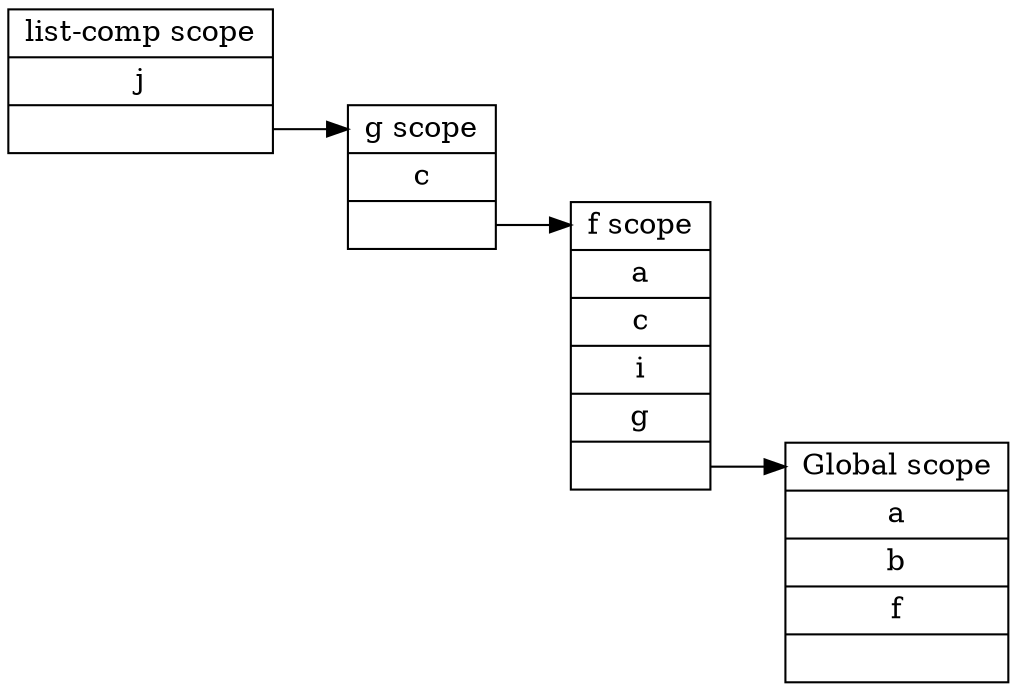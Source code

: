 digraph G {
	graph [
		rankdir = "LR"
	]

	global [
		label = "<s> Global scope | a | b | f | <e>"
		shape = "record"
	]

	f [
		label = "<s> f scope | a | c | i | g | <e>"
		shape = "record"
	]

	g [
		label = "<s> g scope | c | <e>"
		shape = "record"
	]

	l [
		label = "<s> list-comp scope | j | <e>"
		shape = "record"
	]

	l:e -> g:s
	g:e -> f:s
	f:e -> global:s
}

